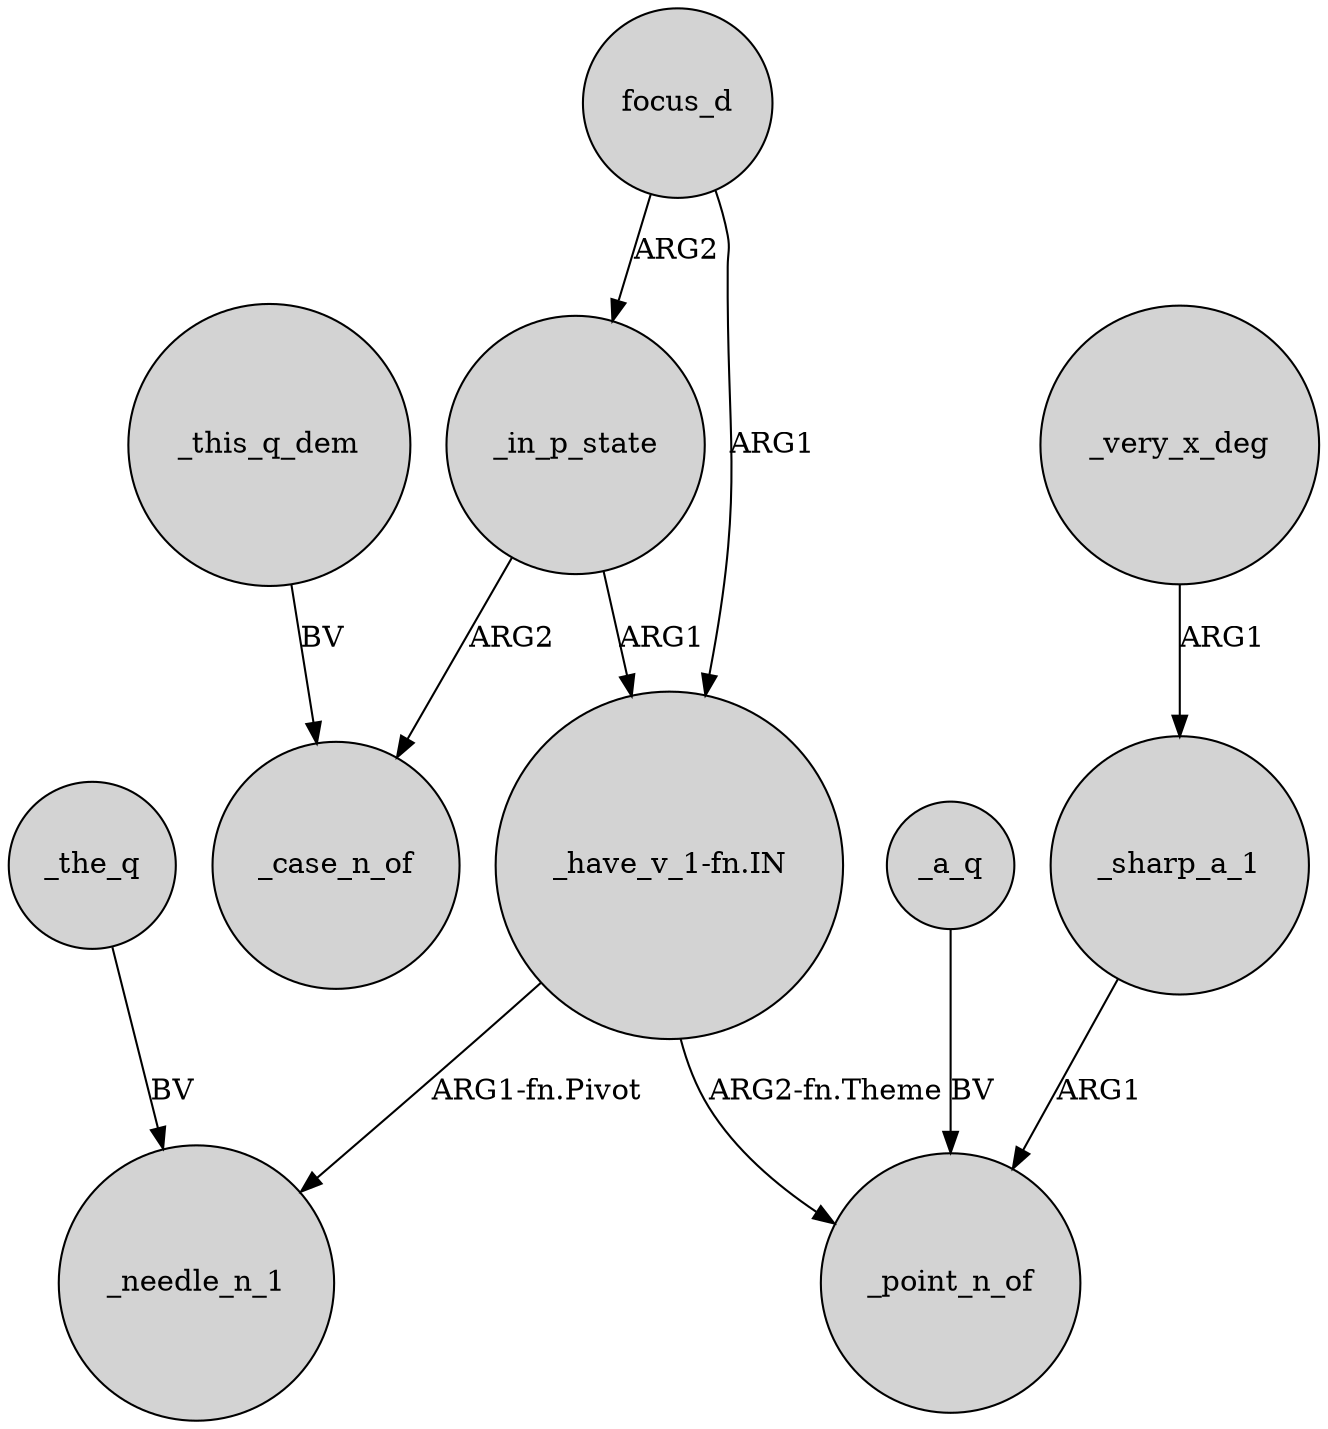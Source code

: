 digraph {
	node [shape=circle style=filled]
	focus_d -> "_have_v_1-fn.IN" [label=ARG1]
	_very_x_deg -> _sharp_a_1 [label=ARG1]
	_the_q -> _needle_n_1 [label=BV]
	"_have_v_1-fn.IN" -> _needle_n_1 [label="ARG1-fn.Pivot"]
	_in_p_state -> _case_n_of [label=ARG2]
	"_have_v_1-fn.IN" -> _point_n_of [label="ARG2-fn.Theme"]
	_a_q -> _point_n_of [label=BV]
	focus_d -> _in_p_state [label=ARG2]
	_this_q_dem -> _case_n_of [label=BV]
	_sharp_a_1 -> _point_n_of [label=ARG1]
	_in_p_state -> "_have_v_1-fn.IN" [label=ARG1]
}
